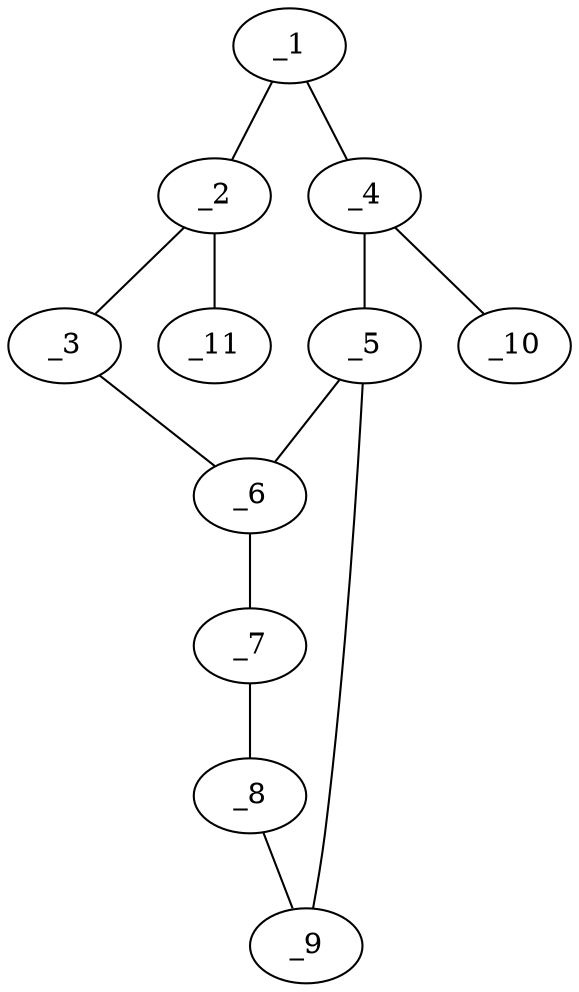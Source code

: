 graph molid684074 {
	_1	 [charge=0,
		chem=4,
		symbol="N  ",
		x="2.866",
		y=0];
	_2	 [charge=0,
		chem=1,
		symbol="C  ",
		x="2.866",
		y="-1"];
	_1 -- _2	 [valence=2];
	_4	 [charge=0,
		chem=1,
		symbol="C  ",
		x="3.732",
		y="0.5"];
	_1 -- _4	 [valence=1];
	_3	 [charge=0,
		chem=4,
		symbol="N  ",
		x="3.7321",
		y="-1.5"];
	_2 -- _3	 [valence=1];
	_11	 [charge=0,
		chem=2,
		symbol="O  ",
		x=2,
		y="-1.5"];
	_2 -- _11	 [valence=1];
	_6	 [charge=0,
		chem=1,
		symbol="C  ",
		x="4.5981",
		y="-1"];
	_3 -- _6	 [valence=2];
	_5	 [charge=0,
		chem=1,
		symbol="C  ",
		x="4.5981",
		y=0];
	_4 -- _5	 [valence=2];
	_10	 [charge=0,
		chem=2,
		symbol="O  ",
		x="3.732",
		y="1.5"];
	_4 -- _10	 [valence=1];
	_5 -- _6	 [valence=1];
	_9	 [charge=0,
		chem=5,
		symbol="S  ",
		x="5.5491",
		y="0.309"];
	_5 -- _9	 [valence=1];
	_7	 [charge=0,
		chem=1,
		symbol="C  ",
		x="5.5491",
		y="-1.309"];
	_6 -- _7	 [valence=1];
	_8	 [charge=0,
		chem=5,
		symbol="S  ",
		x="6.1369",
		y="-0.5"];
	_7 -- _8	 [valence=1];
	_8 -- _9	 [valence=1];
}
